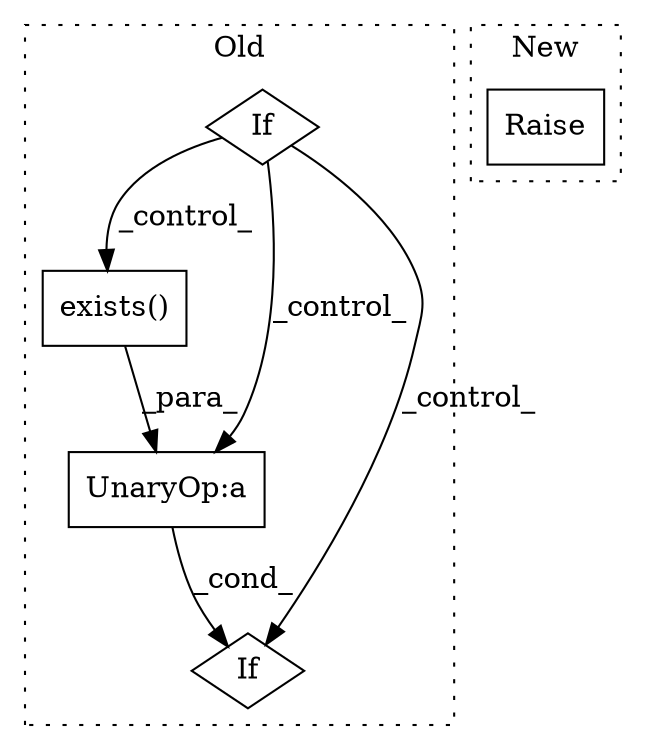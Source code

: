 digraph G {
subgraph cluster0 {
1 [label="exists()" a="75" s="4005,4029" l="15,1" shape="box"];
3 [label="If" a="96" s="3998" l="3" shape="diamond"];
4 [label="UnaryOp:a" a="61" s="4001" l="29" shape="box"];
5 [label="If" a="96" s="3965" l="0" shape="diamond"];
label = "Old";
style="dotted";
}
subgraph cluster1 {
2 [label="Raise" a="91" s="3267" l="6" shape="box"];
label = "New";
style="dotted";
}
1 -> 4 [label="_para_"];
4 -> 3 [label="_cond_"];
5 -> 3 [label="_control_"];
5 -> 4 [label="_control_"];
5 -> 1 [label="_control_"];
}